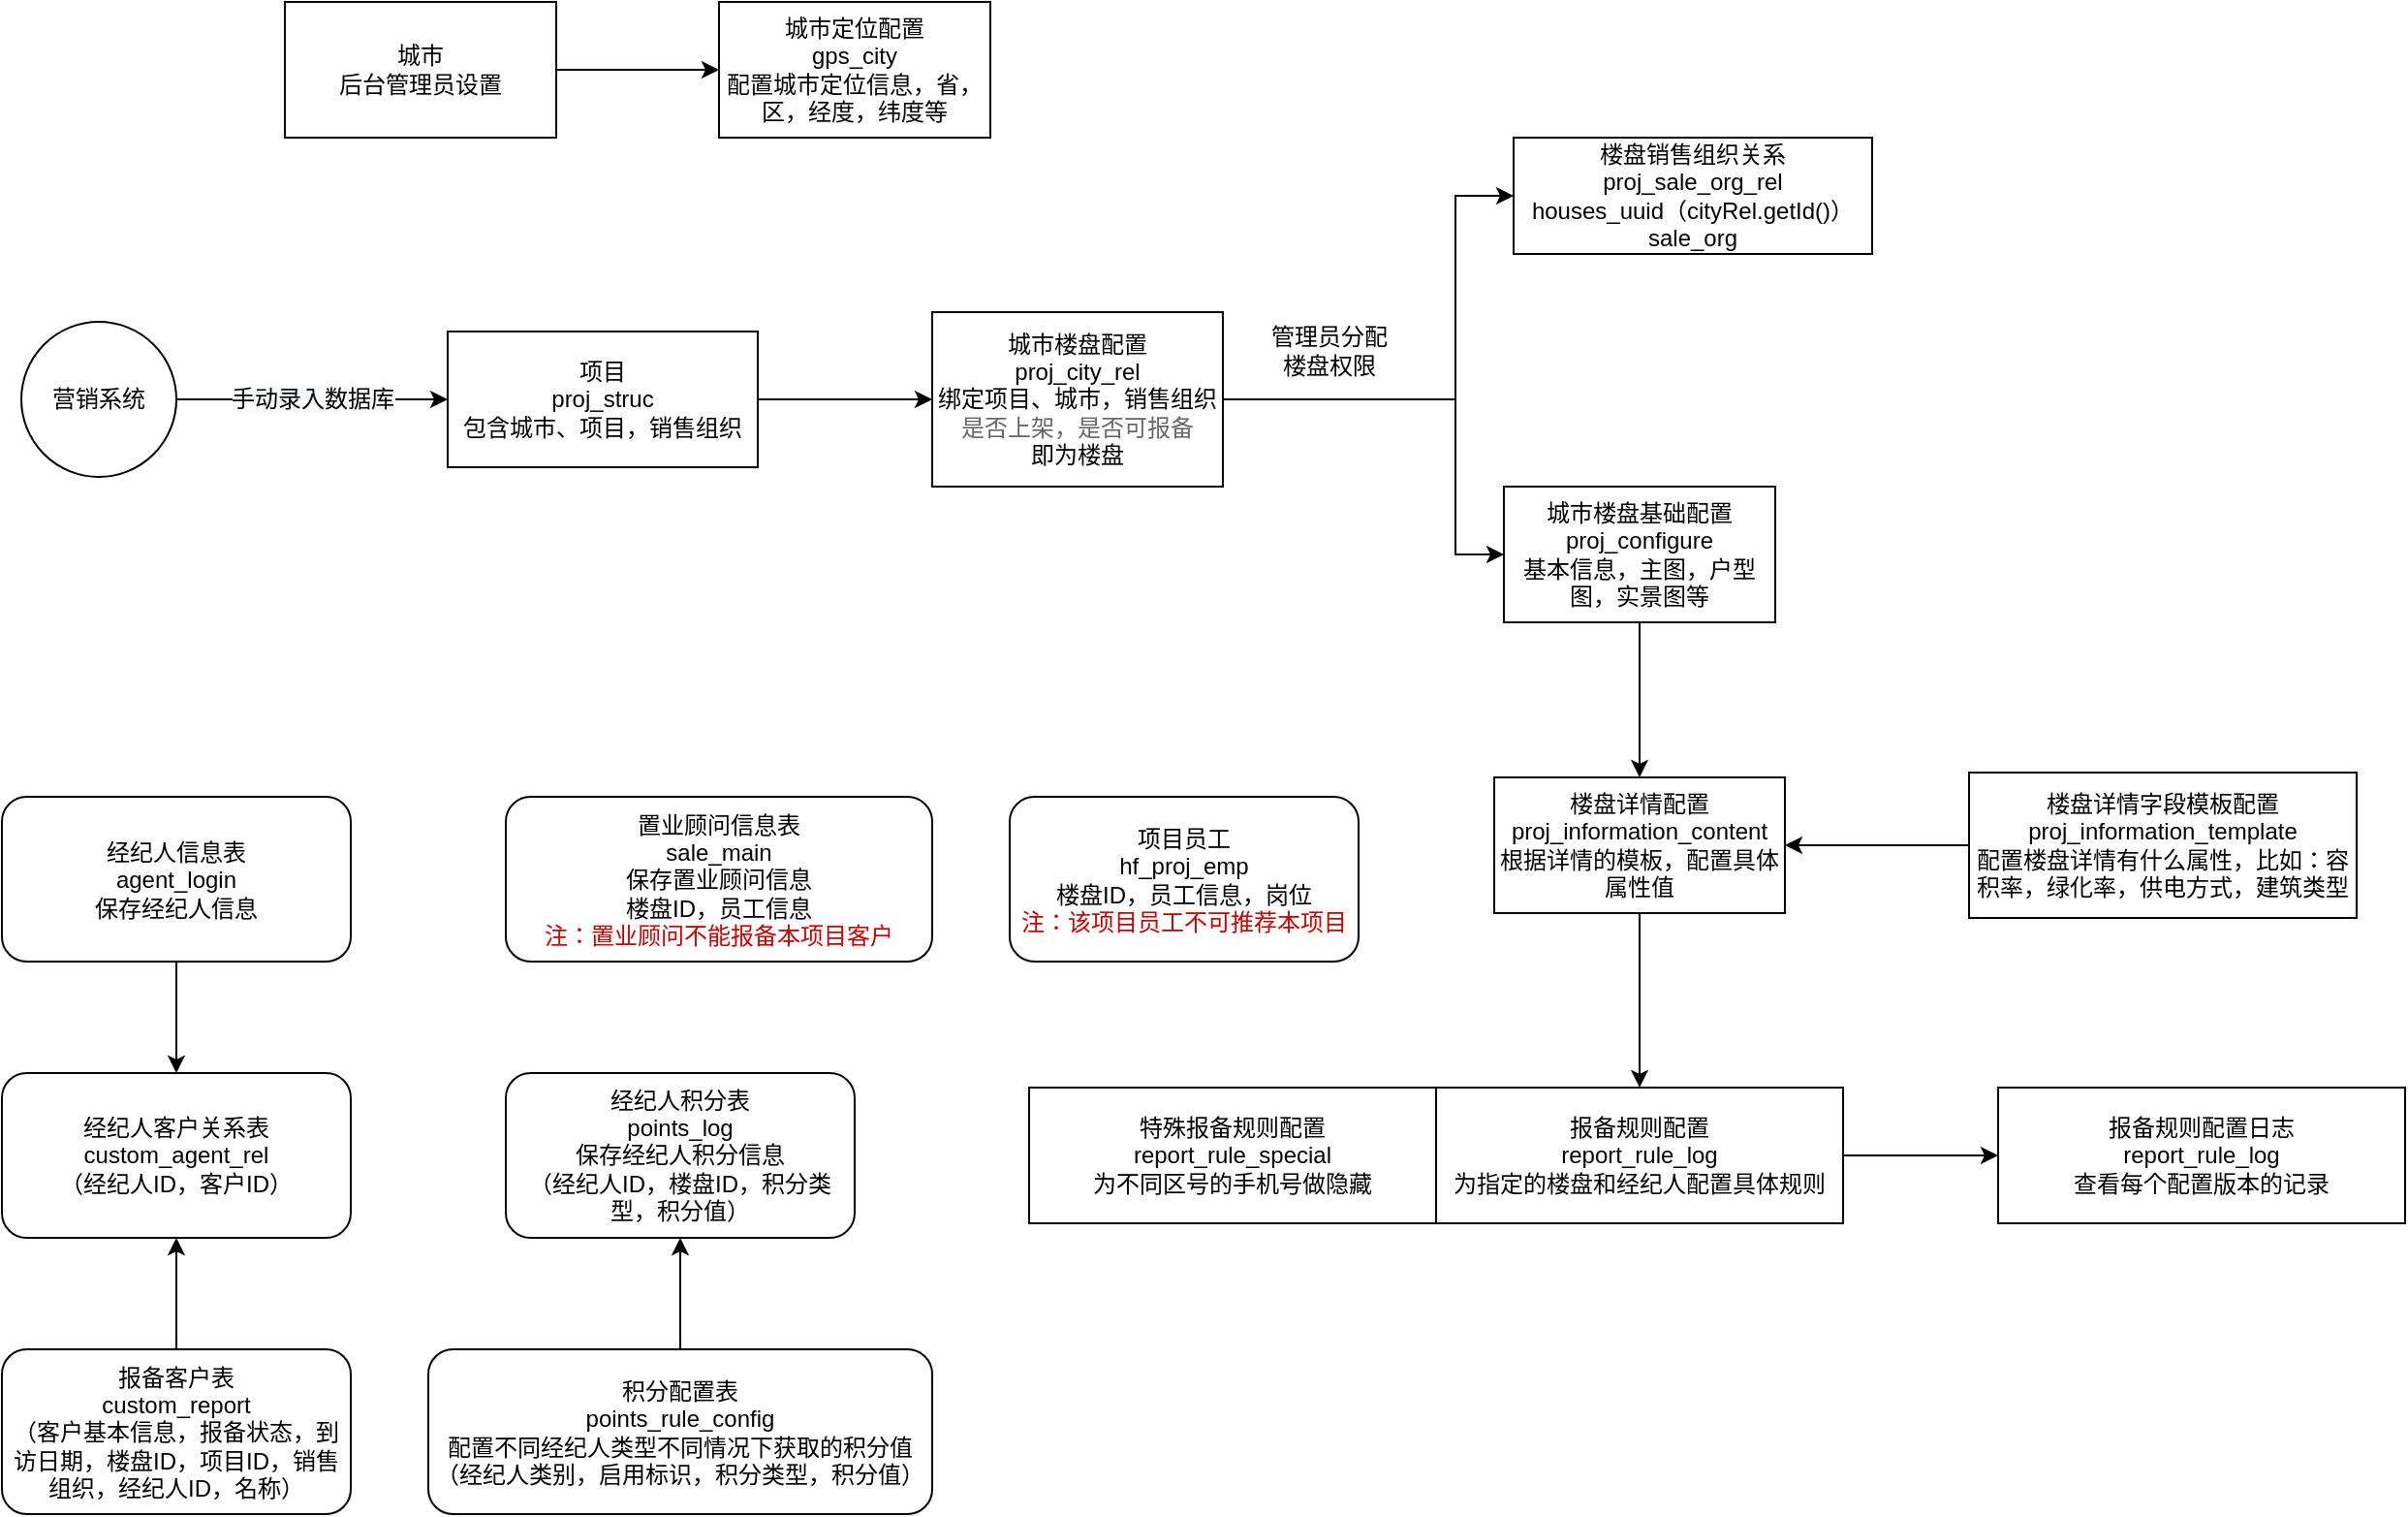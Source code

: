 <mxfile version="14.6.6" type="github">
  <diagram id="xIlVCZdDOlZY9Qjr4O-O" name="第 1 页">
    <mxGraphModel dx="1609" dy="1606" grid="1" gridSize="10" guides="1" tooltips="1" connect="1" arrows="1" fold="1" page="1" pageScale="1" pageWidth="827" pageHeight="1169" math="0" shadow="0">
      <root>
        <mxCell id="0" />
        <mxCell id="1" parent="0" />
        <mxCell id="DC7e0HeSG_NtiGx8V0Lg-10" style="edgeStyle=orthogonalEdgeStyle;rounded=0;orthogonalLoop=1;jettySize=auto;html=1;entryX=0;entryY=0.5;entryDx=0;entryDy=0;" parent="1" source="DC7e0HeSG_NtiGx8V0Lg-1" target="DC7e0HeSG_NtiGx8V0Lg-7" edge="1">
          <mxGeometry relative="1" as="geometry" />
        </mxCell>
        <mxCell id="DC7e0HeSG_NtiGx8V0Lg-1" value="项目&lt;br&gt;proj_struc&lt;br&gt;包含城市、项目，销售组织" style="rounded=0;whiteSpace=wrap;html=1;" parent="1" vertex="1">
          <mxGeometry x="180" y="60" width="160" height="70" as="geometry" />
        </mxCell>
        <mxCell id="DC7e0HeSG_NtiGx8V0Lg-6" value="" style="edgeStyle=orthogonalEdgeStyle;rounded=0;orthogonalLoop=1;jettySize=auto;html=1;" parent="1" source="DC7e0HeSG_NtiGx8V0Lg-2" target="DC7e0HeSG_NtiGx8V0Lg-3" edge="1">
          <mxGeometry relative="1" as="geometry" />
        </mxCell>
        <mxCell id="DC7e0HeSG_NtiGx8V0Lg-2" value="城市&lt;br&gt;后台管理员设置" style="rounded=0;whiteSpace=wrap;html=1;" parent="1" vertex="1">
          <mxGeometry x="96" y="-110" width="140" height="70" as="geometry" />
        </mxCell>
        <mxCell id="DC7e0HeSG_NtiGx8V0Lg-3" value="城市定位配置&lt;br&gt;gps_city&lt;br&gt;配置城市定位信息，省，区，经度，纬度等" style="rounded=0;whiteSpace=wrap;html=1;" parent="1" vertex="1">
          <mxGeometry x="320" y="-110" width="140" height="70" as="geometry" />
        </mxCell>
        <mxCell id="DC7e0HeSG_NtiGx8V0Lg-12" value="" style="edgeStyle=orthogonalEdgeStyle;rounded=0;orthogonalLoop=1;jettySize=auto;html=1;" parent="1" source="DC7e0HeSG_NtiGx8V0Lg-7" target="DC7e0HeSG_NtiGx8V0Lg-11" edge="1">
          <mxGeometry relative="1" as="geometry">
            <Array as="points">
              <mxPoint x="700" y="95" />
              <mxPoint x="700" y="175" />
            </Array>
          </mxGeometry>
        </mxCell>
        <mxCell id="DC7e0HeSG_NtiGx8V0Lg-20" style="edgeStyle=orthogonalEdgeStyle;rounded=0;orthogonalLoop=1;jettySize=auto;html=1;entryX=0;entryY=0.5;entryDx=0;entryDy=0;" parent="1" source="DC7e0HeSG_NtiGx8V0Lg-7" target="DC7e0HeSG_NtiGx8V0Lg-19" edge="1">
          <mxGeometry relative="1" as="geometry">
            <Array as="points">
              <mxPoint x="700" y="95" />
              <mxPoint x="700" y="-10" />
            </Array>
          </mxGeometry>
        </mxCell>
        <mxCell id="DC7e0HeSG_NtiGx8V0Lg-7" value="城市楼盘配置&lt;br&gt;proj_city_rel&lt;br&gt;绑定项目、城市，销售组织&lt;br&gt;&lt;span style=&quot;color: rgb(102 , 102 , 102) ; font-family: &amp;#34;microsoft yahei&amp;#34; ; text-align: left ; background-color: rgb(255 , 255 , 255)&quot;&gt;是否上架，是否可报备&lt;/span&gt;&lt;br style=&quot;color: rgb(102 , 102 , 102) ; font-family: &amp;#34;microsoft yahei&amp;#34; ; text-align: left&quot;&gt;即为楼盘" style="rounded=0;whiteSpace=wrap;html=1;" parent="1" vertex="1">
          <mxGeometry x="430" y="50" width="150" height="90" as="geometry" />
        </mxCell>
        <mxCell id="DC7e0HeSG_NtiGx8V0Lg-9" value="&lt;span style=&quot;font-size: 12px ; background-color: rgb(248 , 249 , 250)&quot;&gt;手动录入数据库&lt;/span&gt;" style="edgeStyle=orthogonalEdgeStyle;rounded=0;orthogonalLoop=1;jettySize=auto;html=1;" parent="1" source="DC7e0HeSG_NtiGx8V0Lg-8" target="DC7e0HeSG_NtiGx8V0Lg-1" edge="1">
          <mxGeometry relative="1" as="geometry" />
        </mxCell>
        <mxCell id="DC7e0HeSG_NtiGx8V0Lg-8" value="营销系统" style="ellipse;whiteSpace=wrap;html=1;aspect=fixed;" parent="1" vertex="1">
          <mxGeometry x="-40" y="55" width="80" height="80" as="geometry" />
        </mxCell>
        <mxCell id="DC7e0HeSG_NtiGx8V0Lg-14" value="" style="edgeStyle=orthogonalEdgeStyle;rounded=0;orthogonalLoop=1;jettySize=auto;html=1;" parent="1" source="DC7e0HeSG_NtiGx8V0Lg-11" target="DC7e0HeSG_NtiGx8V0Lg-13" edge="1">
          <mxGeometry relative="1" as="geometry" />
        </mxCell>
        <mxCell id="DC7e0HeSG_NtiGx8V0Lg-11" value="城市楼盘基础配置&lt;br&gt;proj_configure&lt;br&gt;基本信息，主图，户型图，实景图等" style="rounded=0;whiteSpace=wrap;html=1;" parent="1" vertex="1">
          <mxGeometry x="725" y="140" width="140" height="70" as="geometry" />
        </mxCell>
        <mxCell id="DC7e0HeSG_NtiGx8V0Lg-22" value="" style="edgeStyle=orthogonalEdgeStyle;rounded=0;orthogonalLoop=1;jettySize=auto;html=1;" parent="1" source="DC7e0HeSG_NtiGx8V0Lg-13" target="DC7e0HeSG_NtiGx8V0Lg-21" edge="1">
          <mxGeometry relative="1" as="geometry" />
        </mxCell>
        <mxCell id="DC7e0HeSG_NtiGx8V0Lg-13" value="楼盘详情配置&lt;br&gt;proj_information_content&lt;br&gt;根据详情的模板，配置具体属性值" style="rounded=0;whiteSpace=wrap;html=1;" parent="1" vertex="1">
          <mxGeometry x="720" y="290" width="150" height="70" as="geometry" />
        </mxCell>
        <mxCell id="DC7e0HeSG_NtiGx8V0Lg-18" value="" style="edgeStyle=orthogonalEdgeStyle;rounded=0;orthogonalLoop=1;jettySize=auto;html=1;" parent="1" source="DC7e0HeSG_NtiGx8V0Lg-15" target="DC7e0HeSG_NtiGx8V0Lg-13" edge="1">
          <mxGeometry relative="1" as="geometry" />
        </mxCell>
        <mxCell id="DC7e0HeSG_NtiGx8V0Lg-15" value="楼盘详情字段模板配置&lt;br&gt;proj_information_template&lt;br&gt;配置楼盘详情有什么属性，比如：容积率，绿化率，供电方式，建筑类型" style="whiteSpace=wrap;html=1;rounded=0;" parent="1" vertex="1">
          <mxGeometry x="965" y="287.5" width="200" height="75" as="geometry" />
        </mxCell>
        <mxCell id="DC7e0HeSG_NtiGx8V0Lg-19" value="楼盘销售组织关系&lt;br&gt;proj_sale_org_rel&lt;br&gt;houses_uuid（cityRel.getId()）&lt;br&gt;sale_org" style="rounded=0;whiteSpace=wrap;html=1;" parent="1" vertex="1">
          <mxGeometry x="730" y="-40" width="185" height="60" as="geometry" />
        </mxCell>
        <mxCell id="DC7e0HeSG_NtiGx8V0Lg-24" value="" style="edgeStyle=orthogonalEdgeStyle;rounded=0;orthogonalLoop=1;jettySize=auto;html=1;" parent="1" source="DC7e0HeSG_NtiGx8V0Lg-21" target="DC7e0HeSG_NtiGx8V0Lg-23" edge="1">
          <mxGeometry relative="1" as="geometry" />
        </mxCell>
        <mxCell id="DC7e0HeSG_NtiGx8V0Lg-21" value="报备规则配置&lt;br&gt;report_rule_log&lt;br&gt;为指定的楼盘和经纪人配置具体规则" style="rounded=0;whiteSpace=wrap;html=1;" parent="1" vertex="1">
          <mxGeometry x="690" y="450" width="210" height="70" as="geometry" />
        </mxCell>
        <mxCell id="DC7e0HeSG_NtiGx8V0Lg-23" value="报备规则配置日志&lt;br&gt;report_rule_log&lt;br&gt;查看每个配置版本的记录" style="rounded=0;whiteSpace=wrap;html=1;" parent="1" vertex="1">
          <mxGeometry x="980" y="450" width="210" height="70" as="geometry" />
        </mxCell>
        <mxCell id="DC7e0HeSG_NtiGx8V0Lg-25" value="特殊报备规则配置&lt;br&gt;report_rule_special&lt;br&gt;为不同区号的手机号做隐藏" style="rounded=0;whiteSpace=wrap;html=1;" parent="1" vertex="1">
          <mxGeometry x="480" y="450" width="210" height="70" as="geometry" />
        </mxCell>
        <mxCell id="zMM6IemWBoXINyx8_3QI-1" value="管理员分配楼盘权限" style="text;html=1;strokeColor=none;fillColor=none;align=center;verticalAlign=middle;whiteSpace=wrap;rounded=0;" vertex="1" parent="1">
          <mxGeometry x="600" y="60" width="70" height="20" as="geometry" />
        </mxCell>
        <mxCell id="zMM6IemWBoXINyx8_3QI-2" value="项目员工&lt;br&gt;hf_proj_emp&lt;br&gt;楼盘ID，员工信息，岗位&lt;br&gt;&lt;font color=&quot;#cc0000&quot;&gt;注：该项目员工不可推荐本项目&lt;/font&gt;" style="rounded=1;whiteSpace=wrap;html=1;" vertex="1" parent="1">
          <mxGeometry x="470" y="300" width="180" height="85" as="geometry" />
        </mxCell>
        <mxCell id="zMM6IemWBoXINyx8_3QI-12" value="" style="edgeStyle=orthogonalEdgeStyle;rounded=0;orthogonalLoop=1;jettySize=auto;html=1;" edge="1" parent="1" source="zMM6IemWBoXINyx8_3QI-3" target="zMM6IemWBoXINyx8_3QI-8">
          <mxGeometry relative="1" as="geometry" />
        </mxCell>
        <mxCell id="zMM6IemWBoXINyx8_3QI-3" value="经纪人信息表&lt;br&gt;agent_login&lt;br&gt;保存经纪人信息" style="rounded=1;whiteSpace=wrap;html=1;" vertex="1" parent="1">
          <mxGeometry x="-50" y="300" width="180" height="85" as="geometry" />
        </mxCell>
        <mxCell id="zMM6IemWBoXINyx8_3QI-4" value="置业顾问信息表&lt;br&gt;sale_main&lt;br&gt;保存置业顾问信息&lt;br&gt;楼盘ID，员工信息&lt;br&gt;&lt;font color=&quot;#cc0000&quot;&gt;注：置业顾问不能报备本项目客户&lt;/font&gt;" style="rounded=1;whiteSpace=wrap;html=1;" vertex="1" parent="1">
          <mxGeometry x="210" y="300" width="220" height="85" as="geometry" />
        </mxCell>
        <mxCell id="zMM6IemWBoXINyx8_3QI-5" value="经纪人积分表&lt;br&gt;points_log&lt;br&gt;保存经纪人积分信息&lt;br&gt;（经纪人ID，楼盘ID，积分类型，积分值）" style="rounded=1;whiteSpace=wrap;html=1;" vertex="1" parent="1">
          <mxGeometry x="210" y="442.5" width="180" height="85" as="geometry" />
        </mxCell>
        <mxCell id="zMM6IemWBoXINyx8_3QI-7" value="" style="edgeStyle=orthogonalEdgeStyle;rounded=0;orthogonalLoop=1;jettySize=auto;html=1;" edge="1" parent="1" source="zMM6IemWBoXINyx8_3QI-6" target="zMM6IemWBoXINyx8_3QI-5">
          <mxGeometry relative="1" as="geometry" />
        </mxCell>
        <mxCell id="zMM6IemWBoXINyx8_3QI-6" value="积分配置表&lt;br&gt;points_rule_config&lt;br&gt;配置不同经纪人类型不同情况下获取的积分值&lt;br&gt;（经纪人类别，启用标识，积分类型，积分值）" style="rounded=1;whiteSpace=wrap;html=1;" vertex="1" parent="1">
          <mxGeometry x="170" y="585" width="260" height="85" as="geometry" />
        </mxCell>
        <mxCell id="zMM6IemWBoXINyx8_3QI-8" value="经纪人客户关系表&lt;br&gt;custom_agent_rel&lt;br&gt;（经纪人ID，客户ID）" style="rounded=1;whiteSpace=wrap;html=1;" vertex="1" parent="1">
          <mxGeometry x="-50" y="442.5" width="180" height="85" as="geometry" />
        </mxCell>
        <mxCell id="zMM6IemWBoXINyx8_3QI-13" value="" style="edgeStyle=orthogonalEdgeStyle;rounded=0;orthogonalLoop=1;jettySize=auto;html=1;" edge="1" parent="1" source="zMM6IemWBoXINyx8_3QI-9" target="zMM6IemWBoXINyx8_3QI-8">
          <mxGeometry relative="1" as="geometry" />
        </mxCell>
        <mxCell id="zMM6IemWBoXINyx8_3QI-9" value="报备客户表&lt;br&gt;custom_report&lt;br&gt;（客户基本信息，报备状态，到访日期，楼盘ID，项目ID，销售组织，经纪人ID，名称）" style="rounded=1;whiteSpace=wrap;html=1;" vertex="1" parent="1">
          <mxGeometry x="-50" y="585" width="180" height="85" as="geometry" />
        </mxCell>
      </root>
    </mxGraphModel>
  </diagram>
</mxfile>
